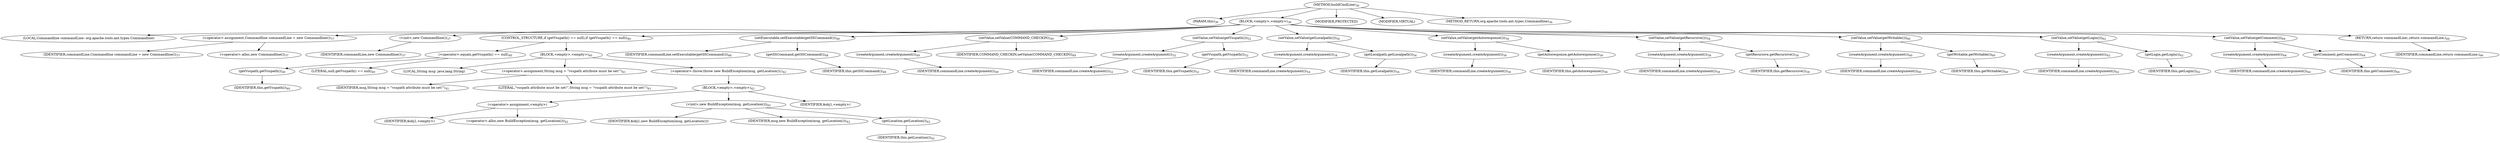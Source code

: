 digraph "buildCmdLine" {  
"25" [label = <(METHOD,buildCmdLine)<SUB>36</SUB>> ]
"6" [label = <(PARAM,this)<SUB>36</SUB>> ]
"26" [label = <(BLOCK,&lt;empty&gt;,&lt;empty&gt;)<SUB>36</SUB>> ]
"4" [label = <(LOCAL,Commandline commandLine: org.apache.tools.ant.types.Commandline)> ]
"27" [label = <(&lt;operator&gt;.assignment,Commandline commandLine = new Commandline())<SUB>37</SUB>> ]
"28" [label = <(IDENTIFIER,commandLine,Commandline commandLine = new Commandline())<SUB>37</SUB>> ]
"29" [label = <(&lt;operator&gt;.alloc,new Commandline())<SUB>37</SUB>> ]
"30" [label = <(&lt;init&gt;,new Commandline())<SUB>37</SUB>> ]
"3" [label = <(IDENTIFIER,commandLine,new Commandline())<SUB>37</SUB>> ]
"31" [label = <(CONTROL_STRUCTURE,if (getVsspath() == null),if (getVsspath() == null))<SUB>40</SUB>> ]
"32" [label = <(&lt;operator&gt;.equals,getVsspath() == null)<SUB>40</SUB>> ]
"33" [label = <(getVsspath,getVsspath())<SUB>40</SUB>> ]
"5" [label = <(IDENTIFIER,this,getVsspath())<SUB>40</SUB>> ]
"34" [label = <(LITERAL,null,getVsspath() == null)<SUB>40</SUB>> ]
"35" [label = <(BLOCK,&lt;empty&gt;,&lt;empty&gt;)<SUB>40</SUB>> ]
"36" [label = <(LOCAL,String msg: java.lang.String)> ]
"37" [label = <(&lt;operator&gt;.assignment,String msg = &quot;vsspath attribute must be set!&quot;)<SUB>41</SUB>> ]
"38" [label = <(IDENTIFIER,msg,String msg = &quot;vsspath attribute must be set!&quot;)<SUB>41</SUB>> ]
"39" [label = <(LITERAL,&quot;vsspath attribute must be set!&quot;,String msg = &quot;vsspath attribute must be set!&quot;)<SUB>41</SUB>> ]
"40" [label = <(&lt;operator&gt;.throw,throw new BuildException(msg, getLocation());)<SUB>42</SUB>> ]
"41" [label = <(BLOCK,&lt;empty&gt;,&lt;empty&gt;)<SUB>42</SUB>> ]
"42" [label = <(&lt;operator&gt;.assignment,&lt;empty&gt;)> ]
"43" [label = <(IDENTIFIER,$obj1,&lt;empty&gt;)> ]
"44" [label = <(&lt;operator&gt;.alloc,new BuildException(msg, getLocation()))<SUB>42</SUB>> ]
"45" [label = <(&lt;init&gt;,new BuildException(msg, getLocation()))<SUB>42</SUB>> ]
"46" [label = <(IDENTIFIER,$obj1,new BuildException(msg, getLocation()))> ]
"47" [label = <(IDENTIFIER,msg,new BuildException(msg, getLocation()))<SUB>42</SUB>> ]
"48" [label = <(getLocation,getLocation())<SUB>42</SUB>> ]
"7" [label = <(IDENTIFIER,this,getLocation())<SUB>42</SUB>> ]
"49" [label = <(IDENTIFIER,$obj1,&lt;empty&gt;)> ]
"50" [label = <(setExecutable,setExecutable(getSSCommand()))<SUB>48</SUB>> ]
"51" [label = <(IDENTIFIER,commandLine,setExecutable(getSSCommand()))<SUB>48</SUB>> ]
"52" [label = <(getSSCommand,getSSCommand())<SUB>48</SUB>> ]
"8" [label = <(IDENTIFIER,this,getSSCommand())<SUB>48</SUB>> ]
"53" [label = <(setValue,setValue(COMMAND_CHECKIN))<SUB>49</SUB>> ]
"54" [label = <(createArgument,createArgument())<SUB>49</SUB>> ]
"55" [label = <(IDENTIFIER,commandLine,createArgument())<SUB>49</SUB>> ]
"56" [label = <(IDENTIFIER,COMMAND_CHECKIN,setValue(COMMAND_CHECKIN))<SUB>49</SUB>> ]
"57" [label = <(setValue,setValue(getVsspath()))<SUB>52</SUB>> ]
"58" [label = <(createArgument,createArgument())<SUB>52</SUB>> ]
"59" [label = <(IDENTIFIER,commandLine,createArgument())<SUB>52</SUB>> ]
"60" [label = <(getVsspath,getVsspath())<SUB>52</SUB>> ]
"9" [label = <(IDENTIFIER,this,getVsspath())<SUB>52</SUB>> ]
"61" [label = <(setValue,setValue(getLocalpath()))<SUB>54</SUB>> ]
"62" [label = <(createArgument,createArgument())<SUB>54</SUB>> ]
"63" [label = <(IDENTIFIER,commandLine,createArgument())<SUB>54</SUB>> ]
"64" [label = <(getLocalpath,getLocalpath())<SUB>54</SUB>> ]
"10" [label = <(IDENTIFIER,this,getLocalpath())<SUB>54</SUB>> ]
"65" [label = <(setValue,setValue(getAutoresponse()))<SUB>56</SUB>> ]
"66" [label = <(createArgument,createArgument())<SUB>56</SUB>> ]
"67" [label = <(IDENTIFIER,commandLine,createArgument())<SUB>56</SUB>> ]
"68" [label = <(getAutoresponse,getAutoresponse())<SUB>56</SUB>> ]
"11" [label = <(IDENTIFIER,this,getAutoresponse())<SUB>56</SUB>> ]
"69" [label = <(setValue,setValue(getRecursive()))<SUB>58</SUB>> ]
"70" [label = <(createArgument,createArgument())<SUB>58</SUB>> ]
"71" [label = <(IDENTIFIER,commandLine,createArgument())<SUB>58</SUB>> ]
"72" [label = <(getRecursive,getRecursive())<SUB>58</SUB>> ]
"12" [label = <(IDENTIFIER,this,getRecursive())<SUB>58</SUB>> ]
"73" [label = <(setValue,setValue(getWritable()))<SUB>60</SUB>> ]
"74" [label = <(createArgument,createArgument())<SUB>60</SUB>> ]
"75" [label = <(IDENTIFIER,commandLine,createArgument())<SUB>60</SUB>> ]
"76" [label = <(getWritable,getWritable())<SUB>60</SUB>> ]
"13" [label = <(IDENTIFIER,this,getWritable())<SUB>60</SUB>> ]
"77" [label = <(setValue,setValue(getLogin()))<SUB>62</SUB>> ]
"78" [label = <(createArgument,createArgument())<SUB>62</SUB>> ]
"79" [label = <(IDENTIFIER,commandLine,createArgument())<SUB>62</SUB>> ]
"80" [label = <(getLogin,getLogin())<SUB>62</SUB>> ]
"14" [label = <(IDENTIFIER,this,getLogin())<SUB>62</SUB>> ]
"81" [label = <(setValue,setValue(getComment()))<SUB>64</SUB>> ]
"82" [label = <(createArgument,createArgument())<SUB>64</SUB>> ]
"83" [label = <(IDENTIFIER,commandLine,createArgument())<SUB>64</SUB>> ]
"84" [label = <(getComment,getComment())<SUB>64</SUB>> ]
"15" [label = <(IDENTIFIER,this,getComment())<SUB>64</SUB>> ]
"85" [label = <(RETURN,return commandLine;,return commandLine;)<SUB>66</SUB>> ]
"86" [label = <(IDENTIFIER,commandLine,return commandLine;)<SUB>66</SUB>> ]
"87" [label = <(MODIFIER,PROTECTED)> ]
"88" [label = <(MODIFIER,VIRTUAL)> ]
"89" [label = <(METHOD_RETURN,org.apache.tools.ant.types.Commandline)<SUB>36</SUB>> ]
  "25" -> "6" 
  "25" -> "26" 
  "25" -> "87" 
  "25" -> "88" 
  "25" -> "89" 
  "26" -> "4" 
  "26" -> "27" 
  "26" -> "30" 
  "26" -> "31" 
  "26" -> "50" 
  "26" -> "53" 
  "26" -> "57" 
  "26" -> "61" 
  "26" -> "65" 
  "26" -> "69" 
  "26" -> "73" 
  "26" -> "77" 
  "26" -> "81" 
  "26" -> "85" 
  "27" -> "28" 
  "27" -> "29" 
  "30" -> "3" 
  "31" -> "32" 
  "31" -> "35" 
  "32" -> "33" 
  "32" -> "34" 
  "33" -> "5" 
  "35" -> "36" 
  "35" -> "37" 
  "35" -> "40" 
  "37" -> "38" 
  "37" -> "39" 
  "40" -> "41" 
  "41" -> "42" 
  "41" -> "45" 
  "41" -> "49" 
  "42" -> "43" 
  "42" -> "44" 
  "45" -> "46" 
  "45" -> "47" 
  "45" -> "48" 
  "48" -> "7" 
  "50" -> "51" 
  "50" -> "52" 
  "52" -> "8" 
  "53" -> "54" 
  "53" -> "56" 
  "54" -> "55" 
  "57" -> "58" 
  "57" -> "60" 
  "58" -> "59" 
  "60" -> "9" 
  "61" -> "62" 
  "61" -> "64" 
  "62" -> "63" 
  "64" -> "10" 
  "65" -> "66" 
  "65" -> "68" 
  "66" -> "67" 
  "68" -> "11" 
  "69" -> "70" 
  "69" -> "72" 
  "70" -> "71" 
  "72" -> "12" 
  "73" -> "74" 
  "73" -> "76" 
  "74" -> "75" 
  "76" -> "13" 
  "77" -> "78" 
  "77" -> "80" 
  "78" -> "79" 
  "80" -> "14" 
  "81" -> "82" 
  "81" -> "84" 
  "82" -> "83" 
  "84" -> "15" 
  "85" -> "86" 
}
